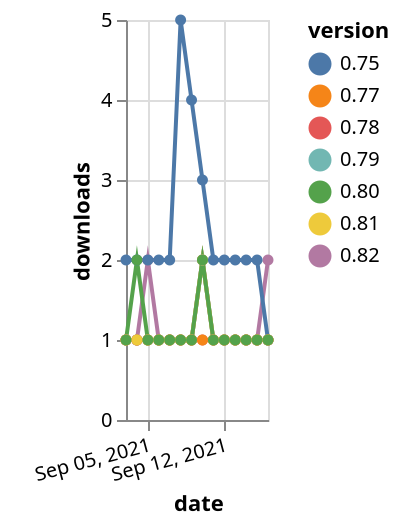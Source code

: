 {"$schema": "https://vega.github.io/schema/vega-lite/v5.json", "description": "A simple bar chart with embedded data.", "data": {"values": [{"date": "2021-09-03", "total": 239, "delta": 1, "version": "0.78"}, {"date": "2021-09-04", "total": 240, "delta": 1, "version": "0.78"}, {"date": "2021-09-05", "total": 241, "delta": 1, "version": "0.78"}, {"date": "2021-09-06", "total": 242, "delta": 1, "version": "0.78"}, {"date": "2021-09-07", "total": 243, "delta": 1, "version": "0.78"}, {"date": "2021-09-08", "total": 244, "delta": 1, "version": "0.78"}, {"date": "2021-09-09", "total": 245, "delta": 1, "version": "0.78"}, {"date": "2021-09-10", "total": 246, "delta": 1, "version": "0.78"}, {"date": "2021-09-11", "total": 247, "delta": 1, "version": "0.78"}, {"date": "2021-09-12", "total": 248, "delta": 1, "version": "0.78"}, {"date": "2021-09-13", "total": 249, "delta": 1, "version": "0.78"}, {"date": "2021-09-14", "total": 250, "delta": 1, "version": "0.78"}, {"date": "2021-09-15", "total": 251, "delta": 1, "version": "0.78"}, {"date": "2021-09-16", "total": 252, "delta": 1, "version": "0.78"}, {"date": "2021-09-03", "total": 183, "delta": 1, "version": "0.79"}, {"date": "2021-09-04", "total": 184, "delta": 1, "version": "0.79"}, {"date": "2021-09-05", "total": 185, "delta": 1, "version": "0.79"}, {"date": "2021-09-06", "total": 186, "delta": 1, "version": "0.79"}, {"date": "2021-09-07", "total": 187, "delta": 1, "version": "0.79"}, {"date": "2021-09-08", "total": 188, "delta": 1, "version": "0.79"}, {"date": "2021-09-09", "total": 189, "delta": 1, "version": "0.79"}, {"date": "2021-09-10", "total": 191, "delta": 2, "version": "0.79"}, {"date": "2021-09-11", "total": 192, "delta": 1, "version": "0.79"}, {"date": "2021-09-12", "total": 193, "delta": 1, "version": "0.79"}, {"date": "2021-09-13", "total": 194, "delta": 1, "version": "0.79"}, {"date": "2021-09-14", "total": 195, "delta": 1, "version": "0.79"}, {"date": "2021-09-15", "total": 196, "delta": 1, "version": "0.79"}, {"date": "2021-09-16", "total": 197, "delta": 1, "version": "0.79"}, {"date": "2021-09-03", "total": 136, "delta": 1, "version": "0.82"}, {"date": "2021-09-04", "total": 137, "delta": 1, "version": "0.82"}, {"date": "2021-09-05", "total": 139, "delta": 2, "version": "0.82"}, {"date": "2021-09-06", "total": 140, "delta": 1, "version": "0.82"}, {"date": "2021-09-07", "total": 141, "delta": 1, "version": "0.82"}, {"date": "2021-09-08", "total": 142, "delta": 1, "version": "0.82"}, {"date": "2021-09-09", "total": 143, "delta": 1, "version": "0.82"}, {"date": "2021-09-10", "total": 145, "delta": 2, "version": "0.82"}, {"date": "2021-09-11", "total": 146, "delta": 1, "version": "0.82"}, {"date": "2021-09-12", "total": 147, "delta": 1, "version": "0.82"}, {"date": "2021-09-13", "total": 148, "delta": 1, "version": "0.82"}, {"date": "2021-09-14", "total": 149, "delta": 1, "version": "0.82"}, {"date": "2021-09-15", "total": 150, "delta": 1, "version": "0.82"}, {"date": "2021-09-16", "total": 152, "delta": 2, "version": "0.82"}, {"date": "2021-09-03", "total": 3522, "delta": 2, "version": "0.75"}, {"date": "2021-09-04", "total": 3524, "delta": 2, "version": "0.75"}, {"date": "2021-09-05", "total": 3526, "delta": 2, "version": "0.75"}, {"date": "2021-09-06", "total": 3528, "delta": 2, "version": "0.75"}, {"date": "2021-09-07", "total": 3530, "delta": 2, "version": "0.75"}, {"date": "2021-09-08", "total": 3535, "delta": 5, "version": "0.75"}, {"date": "2021-09-09", "total": 3539, "delta": 4, "version": "0.75"}, {"date": "2021-09-10", "total": 3542, "delta": 3, "version": "0.75"}, {"date": "2021-09-11", "total": 3544, "delta": 2, "version": "0.75"}, {"date": "2021-09-12", "total": 3546, "delta": 2, "version": "0.75"}, {"date": "2021-09-13", "total": 3548, "delta": 2, "version": "0.75"}, {"date": "2021-09-14", "total": 3550, "delta": 2, "version": "0.75"}, {"date": "2021-09-15", "total": 3552, "delta": 2, "version": "0.75"}, {"date": "2021-09-16", "total": 3553, "delta": 1, "version": "0.75"}, {"date": "2021-09-03", "total": 252, "delta": 1, "version": "0.77"}, {"date": "2021-09-04", "total": 253, "delta": 1, "version": "0.77"}, {"date": "2021-09-05", "total": 254, "delta": 1, "version": "0.77"}, {"date": "2021-09-06", "total": 255, "delta": 1, "version": "0.77"}, {"date": "2021-09-07", "total": 256, "delta": 1, "version": "0.77"}, {"date": "2021-09-08", "total": 257, "delta": 1, "version": "0.77"}, {"date": "2021-09-09", "total": 258, "delta": 1, "version": "0.77"}, {"date": "2021-09-10", "total": 259, "delta": 1, "version": "0.77"}, {"date": "2021-09-11", "total": 260, "delta": 1, "version": "0.77"}, {"date": "2021-09-12", "total": 261, "delta": 1, "version": "0.77"}, {"date": "2021-09-13", "total": 262, "delta": 1, "version": "0.77"}, {"date": "2021-09-14", "total": 263, "delta": 1, "version": "0.77"}, {"date": "2021-09-15", "total": 264, "delta": 1, "version": "0.77"}, {"date": "2021-09-16", "total": 265, "delta": 1, "version": "0.77"}, {"date": "2021-09-03", "total": 242, "delta": 1, "version": "0.81"}, {"date": "2021-09-04", "total": 243, "delta": 1, "version": "0.81"}, {"date": "2021-09-05", "total": 244, "delta": 1, "version": "0.81"}, {"date": "2021-09-06", "total": 245, "delta": 1, "version": "0.81"}, {"date": "2021-09-07", "total": 246, "delta": 1, "version": "0.81"}, {"date": "2021-09-08", "total": 247, "delta": 1, "version": "0.81"}, {"date": "2021-09-09", "total": 248, "delta": 1, "version": "0.81"}, {"date": "2021-09-10", "total": 250, "delta": 2, "version": "0.81"}, {"date": "2021-09-11", "total": 251, "delta": 1, "version": "0.81"}, {"date": "2021-09-12", "total": 252, "delta": 1, "version": "0.81"}, {"date": "2021-09-13", "total": 253, "delta": 1, "version": "0.81"}, {"date": "2021-09-14", "total": 254, "delta": 1, "version": "0.81"}, {"date": "2021-09-15", "total": 255, "delta": 1, "version": "0.81"}, {"date": "2021-09-16", "total": 256, "delta": 1, "version": "0.81"}, {"date": "2021-09-03", "total": 178, "delta": 1, "version": "0.80"}, {"date": "2021-09-04", "total": 180, "delta": 2, "version": "0.80"}, {"date": "2021-09-05", "total": 181, "delta": 1, "version": "0.80"}, {"date": "2021-09-06", "total": 182, "delta": 1, "version": "0.80"}, {"date": "2021-09-07", "total": 183, "delta": 1, "version": "0.80"}, {"date": "2021-09-08", "total": 184, "delta": 1, "version": "0.80"}, {"date": "2021-09-09", "total": 185, "delta": 1, "version": "0.80"}, {"date": "2021-09-10", "total": 187, "delta": 2, "version": "0.80"}, {"date": "2021-09-11", "total": 188, "delta": 1, "version": "0.80"}, {"date": "2021-09-12", "total": 189, "delta": 1, "version": "0.80"}, {"date": "2021-09-13", "total": 190, "delta": 1, "version": "0.80"}, {"date": "2021-09-14", "total": 191, "delta": 1, "version": "0.80"}, {"date": "2021-09-15", "total": 192, "delta": 1, "version": "0.80"}, {"date": "2021-09-16", "total": 193, "delta": 1, "version": "0.80"}]}, "width": "container", "mark": {"type": "line", "point": {"filled": true}}, "encoding": {"x": {"field": "date", "type": "temporal", "timeUnit": "yearmonthdate", "title": "date", "axis": {"labelAngle": -15}}, "y": {"field": "delta", "type": "quantitative", "title": "downloads"}, "color": {"field": "version", "type": "nominal"}, "tooltip": {"field": "delta"}}}